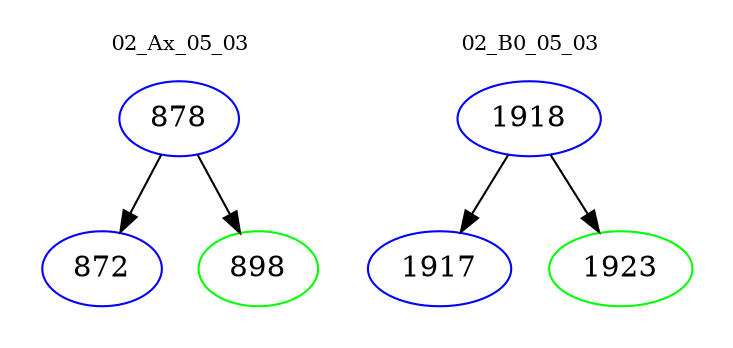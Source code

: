 digraph{
subgraph cluster_0 {
color = white
label = "02_Ax_05_03";
fontsize=10;
T0_878 [label="878", color="blue"]
T0_878 -> T0_872 [color="black"]
T0_872 [label="872", color="blue"]
T0_878 -> T0_898 [color="black"]
T0_898 [label="898", color="green"]
}
subgraph cluster_1 {
color = white
label = "02_B0_05_03";
fontsize=10;
T1_1918 [label="1918", color="blue"]
T1_1918 -> T1_1917 [color="black"]
T1_1917 [label="1917", color="blue"]
T1_1918 -> T1_1923 [color="black"]
T1_1923 [label="1923", color="green"]
}
}
